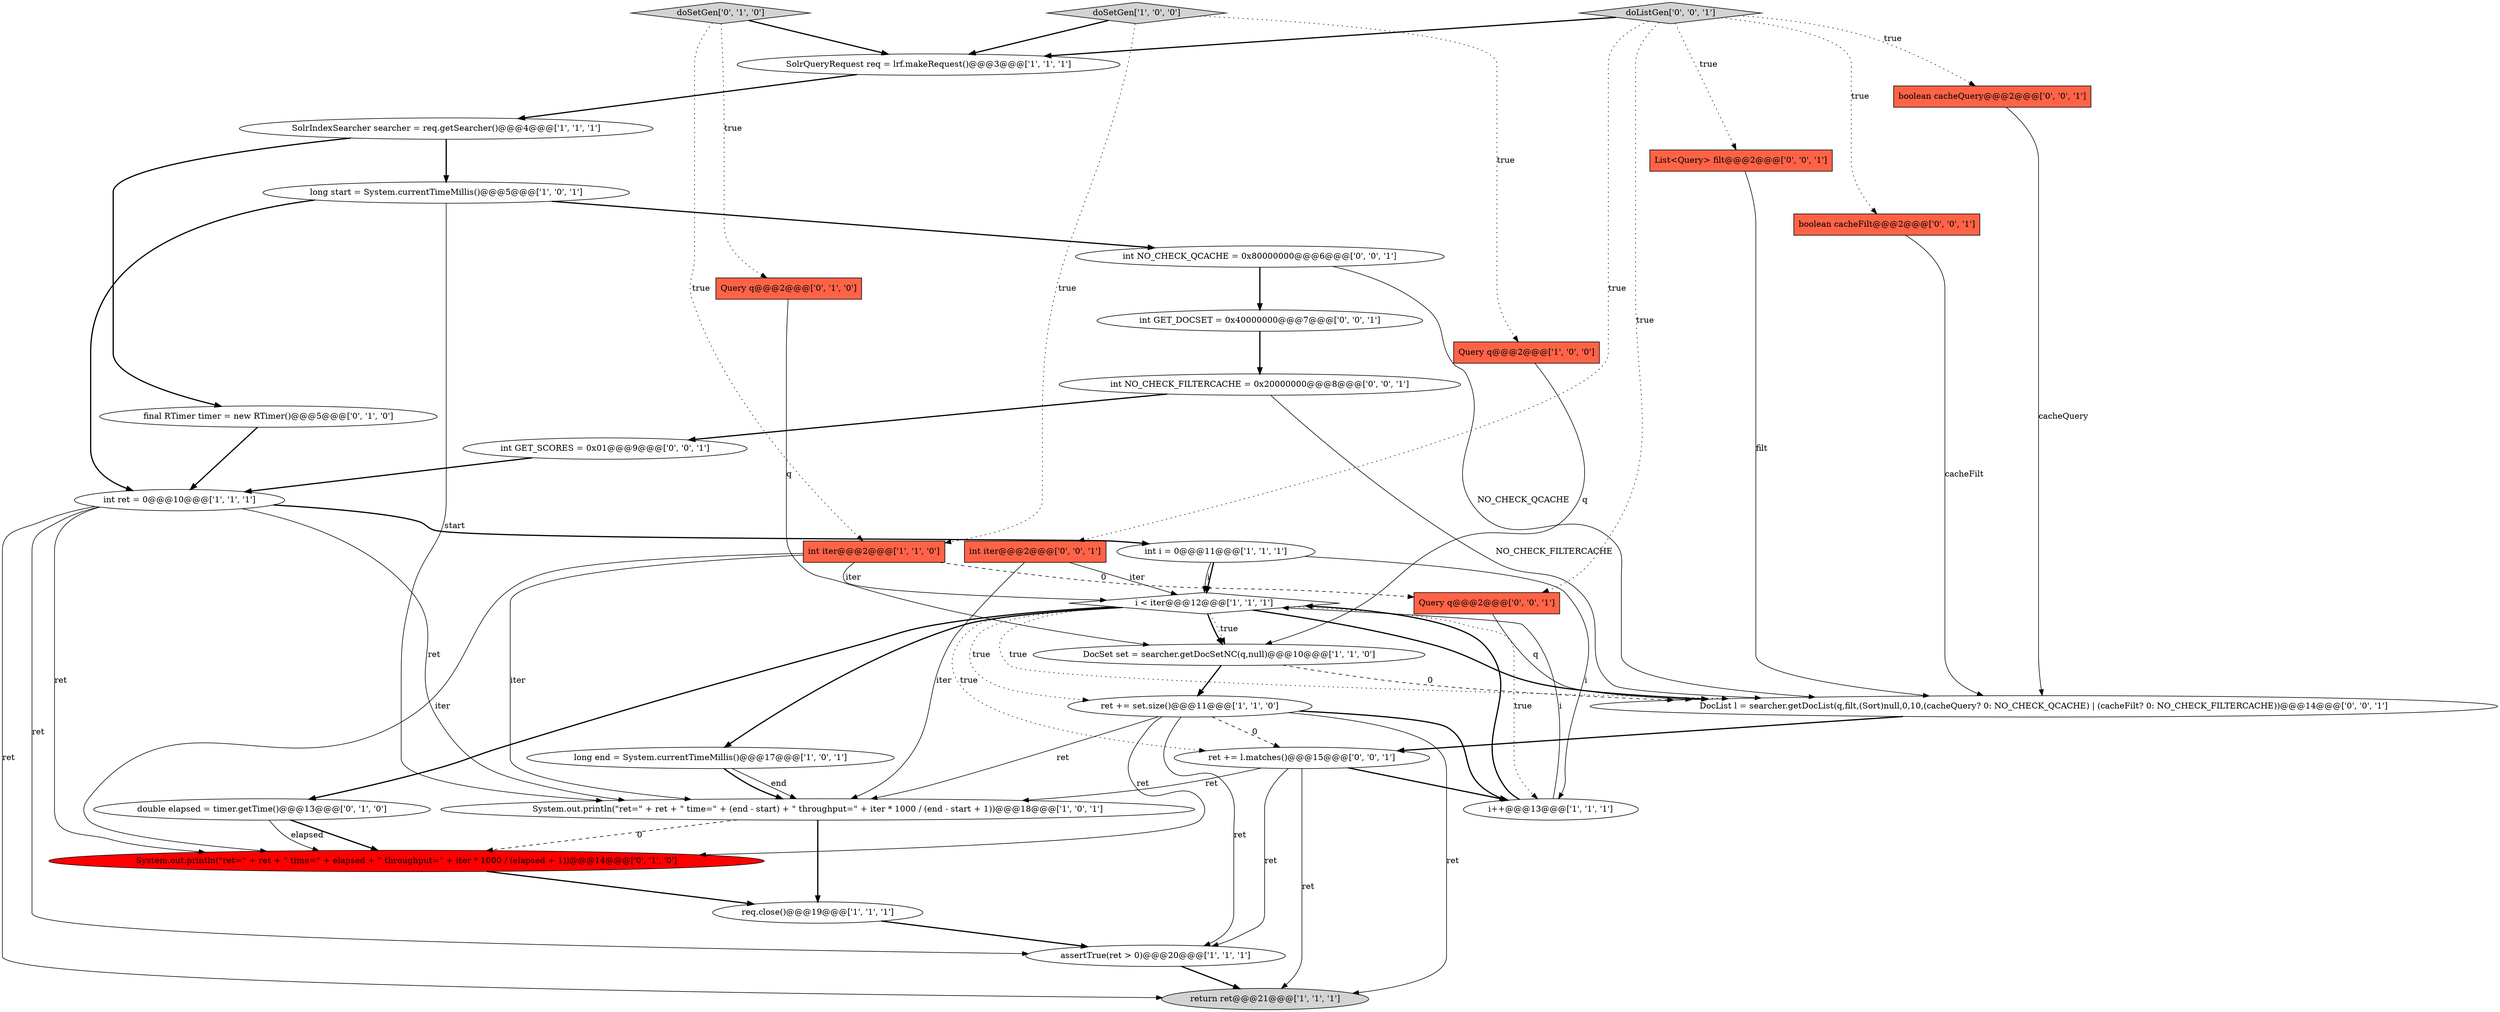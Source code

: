 digraph {
15 [style = filled, label = "int i = 0@@@11@@@['1', '1', '1']", fillcolor = white, shape = ellipse image = "AAA0AAABBB1BBB"];
8 [style = filled, label = "System.out.println(\"ret=\" + ret + \" time=\" + (end - start) + \" throughput=\" + iter * 1000 / (end - start + 1))@@@18@@@['1', '0', '1']", fillcolor = white, shape = ellipse image = "AAA0AAABBB1BBB"];
9 [style = filled, label = "i < iter@@@12@@@['1', '1', '1']", fillcolor = white, shape = diamond image = "AAA0AAABBB1BBB"];
21 [style = filled, label = "System.out.println(\"ret=\" + ret + \" time=\" + elapsed + \" throughput=\" + iter * 1000 / (elapsed + 1))@@@14@@@['0', '1', '0']", fillcolor = red, shape = ellipse image = "AAA1AAABBB2BBB"];
26 [style = filled, label = "boolean cacheQuery@@@2@@@['0', '0', '1']", fillcolor = tomato, shape = box image = "AAA0AAABBB3BBB"];
25 [style = filled, label = "List<Query> filt@@@2@@@['0', '0', '1']", fillcolor = tomato, shape = box image = "AAA0AAABBB3BBB"];
30 [style = filled, label = "Query q@@@2@@@['0', '0', '1']", fillcolor = tomato, shape = box image = "AAA0AAABBB3BBB"];
17 [style = filled, label = "Query q@@@2@@@['0', '1', '0']", fillcolor = tomato, shape = box image = "AAA0AAABBB2BBB"];
6 [style = filled, label = "SolrIndexSearcher searcher = req.getSearcher()@@@4@@@['1', '1', '1']", fillcolor = white, shape = ellipse image = "AAA0AAABBB1BBB"];
20 [style = filled, label = "double elapsed = timer.getTime()@@@13@@@['0', '1', '0']", fillcolor = white, shape = ellipse image = "AAA0AAABBB2BBB"];
1 [style = filled, label = "i++@@@13@@@['1', '1', '1']", fillcolor = white, shape = ellipse image = "AAA0AAABBB1BBB"];
0 [style = filled, label = "long start = System.currentTimeMillis()@@@5@@@['1', '0', '1']", fillcolor = white, shape = ellipse image = "AAA0AAABBB1BBB"];
14 [style = filled, label = "int iter@@@2@@@['1', '1', '0']", fillcolor = tomato, shape = box image = "AAA0AAABBB1BBB"];
13 [style = filled, label = "assertTrue(ret > 0)@@@20@@@['1', '1', '1']", fillcolor = white, shape = ellipse image = "AAA0AAABBB1BBB"];
3 [style = filled, label = "return ret@@@21@@@['1', '1', '1']", fillcolor = lightgray, shape = ellipse image = "AAA0AAABBB1BBB"];
24 [style = filled, label = "ret += l.matches()@@@15@@@['0', '0', '1']", fillcolor = white, shape = ellipse image = "AAA0AAABBB3BBB"];
32 [style = filled, label = "int GET_SCORES = 0x01@@@9@@@['0', '0', '1']", fillcolor = white, shape = ellipse image = "AAA0AAABBB3BBB"];
4 [style = filled, label = "DocSet set = searcher.getDocSetNC(q,null)@@@10@@@['1', '1', '0']", fillcolor = white, shape = ellipse image = "AAA0AAABBB1BBB"];
18 [style = filled, label = "final RTimer timer = new RTimer()@@@5@@@['0', '1', '0']", fillcolor = white, shape = ellipse image = "AAA0AAABBB2BBB"];
16 [style = filled, label = "ret += set.size()@@@11@@@['1', '1', '0']", fillcolor = white, shape = ellipse image = "AAA0AAABBB1BBB"];
28 [style = filled, label = "int GET_DOCSET = 0x40000000@@@7@@@['0', '0', '1']", fillcolor = white, shape = ellipse image = "AAA0AAABBB3BBB"];
10 [style = filled, label = "doSetGen['1', '0', '0']", fillcolor = lightgray, shape = diamond image = "AAA0AAABBB1BBB"];
31 [style = filled, label = "int NO_CHECK_QCACHE = 0x80000000@@@6@@@['0', '0', '1']", fillcolor = white, shape = ellipse image = "AAA0AAABBB3BBB"];
7 [style = filled, label = "req.close()@@@19@@@['1', '1', '1']", fillcolor = white, shape = ellipse image = "AAA0AAABBB1BBB"];
12 [style = filled, label = "SolrQueryRequest req = lrf.makeRequest()@@@3@@@['1', '1', '1']", fillcolor = white, shape = ellipse image = "AAA0AAABBB1BBB"];
5 [style = filled, label = "Query q@@@2@@@['1', '0', '0']", fillcolor = tomato, shape = box image = "AAA0AAABBB1BBB"];
22 [style = filled, label = "doListGen['0', '0', '1']", fillcolor = lightgray, shape = diamond image = "AAA0AAABBB3BBB"];
33 [style = filled, label = "DocList l = searcher.getDocList(q,filt,(Sort)null,0,10,(cacheQuery? 0: NO_CHECK_QCACHE) | (cacheFilt? 0: NO_CHECK_FILTERCACHE))@@@14@@@['0', '0', '1']", fillcolor = white, shape = ellipse image = "AAA0AAABBB3BBB"];
11 [style = filled, label = "int ret = 0@@@10@@@['1', '1', '1']", fillcolor = white, shape = ellipse image = "AAA0AAABBB1BBB"];
23 [style = filled, label = "boolean cacheFilt@@@2@@@['0', '0', '1']", fillcolor = tomato, shape = box image = "AAA0AAABBB3BBB"];
29 [style = filled, label = "int NO_CHECK_FILTERCACHE = 0x20000000@@@8@@@['0', '0', '1']", fillcolor = white, shape = ellipse image = "AAA0AAABBB3BBB"];
27 [style = filled, label = "int iter@@@2@@@['0', '0', '1']", fillcolor = tomato, shape = box image = "AAA0AAABBB3BBB"];
2 [style = filled, label = "long end = System.currentTimeMillis()@@@17@@@['1', '0', '1']", fillcolor = white, shape = ellipse image = "AAA0AAABBB1BBB"];
19 [style = filled, label = "doSetGen['0', '1', '0']", fillcolor = lightgray, shape = diamond image = "AAA0AAABBB2BBB"];
7->13 [style = bold, label=""];
28->29 [style = bold, label=""];
19->14 [style = dotted, label="true"];
9->33 [style = dotted, label="true"];
22->23 [style = dotted, label="true"];
26->33 [style = solid, label="cacheQuery"];
16->13 [style = solid, label="ret"];
19->12 [style = bold, label=""];
9->2 [style = bold, label=""];
9->33 [style = bold, label=""];
19->17 [style = dotted, label="true"];
16->24 [style = dashed, label="0"];
1->9 [style = solid, label="i"];
6->18 [style = bold, label=""];
25->33 [style = solid, label="filt"];
9->4 [style = bold, label=""];
16->8 [style = solid, label="ret"];
18->11 [style = bold, label=""];
22->25 [style = dotted, label="true"];
23->33 [style = solid, label="cacheFilt"];
0->11 [style = bold, label=""];
11->13 [style = solid, label="ret"];
31->33 [style = solid, label="NO_CHECK_QCACHE"];
9->20 [style = bold, label=""];
22->26 [style = dotted, label="true"];
6->0 [style = bold, label=""];
16->3 [style = solid, label="ret"];
8->21 [style = dashed, label="0"];
12->6 [style = bold, label=""];
10->5 [style = dotted, label="true"];
4->33 [style = dashed, label="0"];
11->15 [style = bold, label=""];
1->9 [style = bold, label=""];
8->7 [style = bold, label=""];
24->13 [style = solid, label="ret"];
10->14 [style = dotted, label="true"];
20->21 [style = bold, label=""];
20->21 [style = solid, label="elapsed"];
15->1 [style = solid, label="i"];
15->9 [style = solid, label="i"];
17->4 [style = solid, label="q"];
9->24 [style = dotted, label="true"];
2->8 [style = solid, label="end"];
14->21 [style = solid, label="iter"];
29->33 [style = solid, label="NO_CHECK_FILTERCACHE"];
11->3 [style = solid, label="ret"];
24->8 [style = solid, label="ret"];
16->1 [style = bold, label=""];
13->3 [style = bold, label=""];
30->33 [style = solid, label="q"];
15->9 [style = bold, label=""];
10->12 [style = bold, label=""];
0->31 [style = bold, label=""];
29->32 [style = bold, label=""];
33->24 [style = bold, label=""];
22->12 [style = bold, label=""];
22->27 [style = dotted, label="true"];
14->30 [style = dashed, label="0"];
11->21 [style = solid, label="ret"];
9->1 [style = dotted, label="true"];
9->4 [style = dotted, label="true"];
21->7 [style = bold, label=""];
5->4 [style = solid, label="q"];
16->21 [style = solid, label="ret"];
0->8 [style = solid, label="start"];
31->28 [style = bold, label=""];
24->1 [style = bold, label=""];
14->9 [style = solid, label="iter"];
9->16 [style = dotted, label="true"];
22->30 [style = dotted, label="true"];
32->11 [style = bold, label=""];
11->8 [style = solid, label="ret"];
27->9 [style = solid, label="iter"];
14->8 [style = solid, label="iter"];
4->16 [style = bold, label=""];
2->8 [style = bold, label=""];
27->8 [style = solid, label="iter"];
24->3 [style = solid, label="ret"];
}

